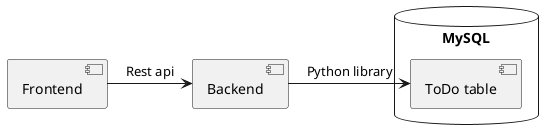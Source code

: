 @startuml architecture
[Frontend]
[Backend]
database "MySQL" {
    [ToDo table]
}
[Frontend] -> [Backend] : Rest api
[Backend] -> [ToDo table] : Python library
@enduml